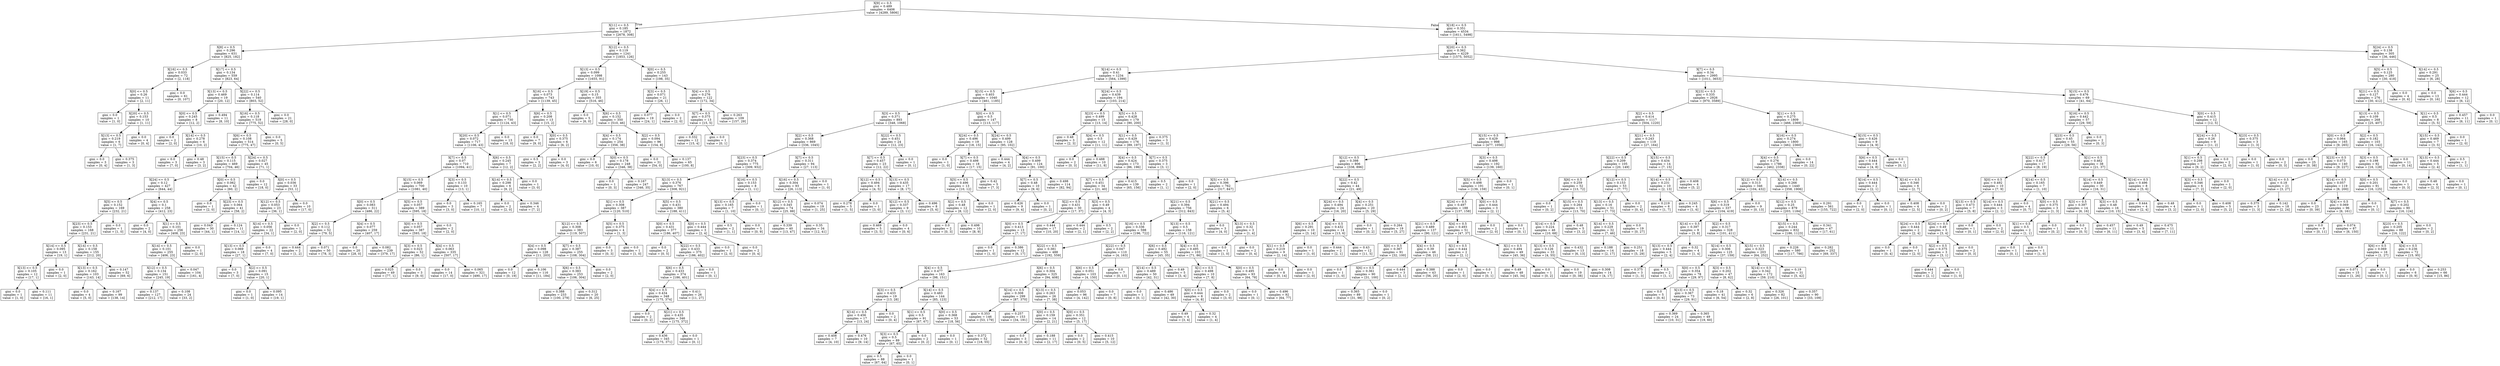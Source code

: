 digraph Tree {
node [shape=box] ;
0 [label="X[9] <= 0.5\ngini = 0.489\nsamples = 6406\nvalue = [4289, 5806]"] ;
1 [label="X[11] <= 0.5\ngini = 0.185\nsamples = 1872\nvalue = [2678, 308]"] ;
0 -> 1 [labeldistance=2.5, labelangle=45, headlabel="True"] ;
2 [label="X[8] <= 0.5\ngini = 0.296\nsamples = 631\nvalue = [825, 182]"] ;
1 -> 2 ;
3 [label="X[16] <= 0.5\ngini = 0.033\nsamples = 72\nvalue = [2, 118]"] ;
2 -> 3 ;
4 [label="X[0] <= 0.5\ngini = 0.26\nsamples = 11\nvalue = [2, 11]"] ;
3 -> 4 ;
5 [label="gini = 0.0\nsamples = 1\nvalue = [1, 0]"] ;
4 -> 5 ;
6 [label="X[20] <= 0.5\ngini = 0.153\nsamples = 10\nvalue = [1, 11]"] ;
4 -> 6 ;
7 [label="X[13] <= 0.5\ngini = 0.219\nsamples = 6\nvalue = [1, 7]"] ;
6 -> 7 ;
8 [label="gini = 0.0\nsamples = 3\nvalue = [0, 4]"] ;
7 -> 8 ;
9 [label="gini = 0.375\nsamples = 3\nvalue = [1, 3]"] ;
7 -> 9 ;
10 [label="gini = 0.0\nsamples = 4\nvalue = [0, 4]"] ;
6 -> 10 ;
11 [label="gini = 0.0\nsamples = 61\nvalue = [0, 107]"] ;
3 -> 11 ;
12 [label="X[17] <= 0.5\ngini = 0.134\nsamples = 559\nvalue = [823, 64]"] ;
2 -> 12 ;
13 [label="X[13] <= 0.5\ngini = 0.469\nsamples = 19\nvalue = [20, 12]"] ;
12 -> 13 ;
14 [label="X[0] <= 0.5\ngini = 0.245\nsamples = 8\nvalue = [12, 2]"] ;
13 -> 14 ;
15 [label="gini = 0.0\nsamples = 2\nvalue = [2, 0]"] ;
14 -> 15 ;
16 [label="X[14] <= 0.5\ngini = 0.278\nsamples = 6\nvalue = [10, 2]"] ;
14 -> 16 ;
17 [label="gini = 0.0\nsamples = 3\nvalue = [7, 0]"] ;
16 -> 17 ;
18 [label="gini = 0.48\nsamples = 3\nvalue = [3, 2]"] ;
16 -> 18 ;
19 [label="gini = 0.494\nsamples = 11\nvalue = [8, 10]"] ;
13 -> 19 ;
20 [label="X[22] <= 0.5\ngini = 0.114\nsamples = 540\nvalue = [803, 52]"] ;
12 -> 20 ;
21 [label="X[16] <= 0.5\ngini = 0.118\nsamples = 519\nvalue = [775, 52]"] ;
20 -> 21 ;
22 [label="X[6] <= 0.5\ngini = 0.108\nsamples = 514\nvalue = [775, 47]"] ;
21 -> 22 ;
23 [label="X[15] <= 0.5\ngini = 0.115\nsamples = 469\nvalue = [704, 46]"] ;
22 -> 23 ;
24 [label="X[24] <= 0.5\ngini = 0.12\nsamples = 427\nvalue = [644, 44]"] ;
23 -> 24 ;
25 [label="X[5] <= 0.5\ngini = 0.152\nsamples = 169\nvalue = [232, 21]"] ;
24 -> 25 ;
26 [label="X[23] <= 0.5\ngini = 0.153\nsamples = 168\nvalue = [231, 21]"] ;
25 -> 26 ;
27 [label="X[14] <= 0.5\ngini = 0.095\nsamples = 13\nvalue = [19, 1]"] ;
26 -> 27 ;
28 [label="X[13] <= 0.5\ngini = 0.105\nsamples = 12\nvalue = [17, 1]"] ;
27 -> 28 ;
29 [label="gini = 0.0\nsamples = 1\nvalue = [1, 0]"] ;
28 -> 29 ;
30 [label="gini = 0.111\nsamples = 11\nvalue = [16, 1]"] ;
28 -> 30 ;
31 [label="gini = 0.0\nsamples = 1\nvalue = [2, 0]"] ;
27 -> 31 ;
32 [label="X[14] <= 0.5\ngini = 0.158\nsamples = 155\nvalue = [212, 20]"] ;
26 -> 32 ;
33 [label="X[13] <= 0.5\ngini = 0.162\nsamples = 103\nvalue = [143, 14]"] ;
32 -> 33 ;
34 [label="gini = 0.0\nsamples = 4\nvalue = [5, 0]"] ;
33 -> 34 ;
35 [label="gini = 0.167\nsamples = 99\nvalue = [138, 14]"] ;
33 -> 35 ;
36 [label="gini = 0.147\nsamples = 52\nvalue = [69, 6]"] ;
32 -> 36 ;
37 [label="gini = 0.0\nsamples = 1\nvalue = [1, 0]"] ;
25 -> 37 ;
38 [label="X[4] <= 0.5\ngini = 0.1\nsamples = 258\nvalue = [412, 23]"] ;
24 -> 38 ;
39 [label="gini = 0.0\nsamples = 2\nvalue = [4, 0]"] ;
38 -> 39 ;
40 [label="X[1] <= 0.5\ngini = 0.101\nsamples = 256\nvalue = [408, 23]"] ;
38 -> 40 ;
41 [label="X[14] <= 0.5\ngini = 0.101\nsamples = 255\nvalue = [406, 23]"] ;
40 -> 41 ;
42 [label="X[12] <= 0.5\ngini = 0.134\nsamples = 151\nvalue = [245, 19]"] ;
41 -> 42 ;
43 [label="gini = 0.137\nsamples = 127\nvalue = [212, 17]"] ;
42 -> 43 ;
44 [label="gini = 0.108\nsamples = 24\nvalue = [33, 2]"] ;
42 -> 44 ;
45 [label="gini = 0.047\nsamples = 104\nvalue = [161, 4]"] ;
41 -> 45 ;
46 [label="gini = 0.0\nsamples = 1\nvalue = [2, 0]"] ;
40 -> 46 ;
47 [label="X[0] <= 0.5\ngini = 0.062\nsamples = 42\nvalue = [60, 2]"] ;
23 -> 47 ;
48 [label="gini = 0.0\nsamples = 1\nvalue = [2, 0]"] ;
47 -> 48 ;
49 [label="X[23] <= 0.5\ngini = 0.064\nsamples = 41\nvalue = [58, 2]"] ;
47 -> 49 ;
50 [label="gini = 0.043\nsamples = 30\nvalue = [44, 1]"] ;
49 -> 50 ;
51 [label="gini = 0.124\nsamples = 11\nvalue = [14, 1]"] ;
49 -> 51 ;
52 [label="X[24] <= 0.5\ngini = 0.027\nsamples = 45\nvalue = [71, 1]"] ;
22 -> 52 ;
53 [label="gini = 0.0\nsamples = 12\nvalue = [18, 0]"] ;
52 -> 53 ;
54 [label="X[0] <= 0.5\ngini = 0.036\nsamples = 33\nvalue = [53, 1]"] ;
52 -> 54 ;
55 [label="X[12] <= 0.5\ngini = 0.053\nsamples = 23\nvalue = [36, 1]"] ;
54 -> 55 ;
56 [label="X[14] <= 0.5\ngini = 0.056\nsamples = 22\nvalue = [34, 1]"] ;
55 -> 56 ;
57 [label="X[13] <= 0.5\ngini = 0.069\nsamples = 18\nvalue = [27, 1]"] ;
56 -> 57 ;
58 [label="gini = 0.0\nsamples = 3\nvalue = [7, 0]"] ;
57 -> 58 ;
59 [label="X[2] <= 0.5\ngini = 0.091\nsamples = 15\nvalue = [20, 1]"] ;
57 -> 59 ;
60 [label="gini = 0.0\nsamples = 1\nvalue = [1, 0]"] ;
59 -> 60 ;
61 [label="gini = 0.095\nsamples = 14\nvalue = [19, 1]"] ;
59 -> 61 ;
62 [label="gini = 0.0\nsamples = 4\nvalue = [7, 0]"] ;
56 -> 62 ;
63 [label="gini = 0.0\nsamples = 1\nvalue = [2, 0]"] ;
55 -> 63 ;
64 [label="gini = 0.0\nsamples = 10\nvalue = [17, 0]"] ;
54 -> 64 ;
65 [label="gini = 0.0\nsamples = 5\nvalue = [0, 5]"] ;
21 -> 65 ;
66 [label="gini = 0.0\nsamples = 21\nvalue = [28, 0]"] ;
20 -> 66 ;
67 [label="X[12] <= 0.5\ngini = 0.119\nsamples = 1241\nvalue = [1853, 126]"] ;
1 -> 67 ;
68 [label="X[13] <= 0.5\ngini = 0.099\nsamples = 1098\nvalue = [1655, 91]"] ;
67 -> 68 ;
69 [label="X[16] <= 0.5\ngini = 0.073\nsamples = 743\nvalue = [1139, 45]"] ;
68 -> 69 ;
70 [label="X[1] <= 0.5\ngini = 0.071\nsamples = 730\nvalue = [1124, 43]"] ;
69 -> 70 ;
71 [label="X[20] <= 0.5\ngini = 0.072\nsamples = 717\nvalue = [1106, 43]"] ;
70 -> 71 ;
72 [label="X[7] <= 0.5\ngini = 0.07\nsamples = 710\nvalue = [1094, 41]"] ;
71 -> 72 ;
73 [label="X[15] <= 0.5\ngini = 0.069\nsamples = 700\nvalue = [1081, 40]"] ;
72 -> 73 ;
74 [label="X[0] <= 0.5\ngini = 0.083\nsamples = 311\nvalue = [486, 22]"] ;
73 -> 74 ;
75 [label="X[2] <= 0.5\ngini = 0.112\nsamples = 52\nvalue = [79, 5]"] ;
74 -> 75 ;
76 [label="gini = 0.444\nsamples = 2\nvalue = [1, 2]"] ;
75 -> 76 ;
77 [label="gini = 0.071\nsamples = 50\nvalue = [78, 3]"] ;
75 -> 77 ;
78 [label="X[4] <= 0.5\ngini = 0.077\nsamples = 259\nvalue = [407, 17]"] ;
74 -> 78 ;
79 [label="gini = 0.0\nsamples = 20\nvalue = [28, 0]"] ;
78 -> 79 ;
80 [label="gini = 0.082\nsamples = 239\nvalue = [379, 17]"] ;
78 -> 80 ;
81 [label="X[5] <= 0.5\ngini = 0.057\nsamples = 389\nvalue = [595, 18]"] ;
73 -> 81 ;
82 [label="X[0] <= 0.5\ngini = 0.057\nsamples = 387\nvalue = [593, 18]"] ;
81 -> 82 ;
83 [label="X[3] <= 0.5\ngini = 0.023\nsamples = 52\nvalue = [86, 1]"] ;
82 -> 83 ;
84 [label="gini = 0.025\nsamples = 49\nvalue = [77, 1]"] ;
83 -> 84 ;
85 [label="gini = 0.0\nsamples = 3\nvalue = [9, 0]"] ;
83 -> 85 ;
86 [label="X[4] <= 0.5\ngini = 0.063\nsamples = 335\nvalue = [507, 17]"] ;
82 -> 86 ;
87 [label="gini = 0.0\nsamples = 14\nvalue = [17, 0]"] ;
86 -> 87 ;
88 [label="gini = 0.065\nsamples = 321\nvalue = [490, 17]"] ;
86 -> 88 ;
89 [label="gini = 0.0\nsamples = 2\nvalue = [2, 0]"] ;
81 -> 89 ;
90 [label="X[3] <= 0.5\ngini = 0.133\nsamples = 10\nvalue = [13, 1]"] ;
72 -> 90 ;
91 [label="gini = 0.0\nsamples = 3\nvalue = [3, 0]"] ;
90 -> 91 ;
92 [label="gini = 0.165\nsamples = 7\nvalue = [10, 1]"] ;
90 -> 92 ;
93 [label="X[6] <= 0.5\ngini = 0.245\nsamples = 7\nvalue = [12, 2]"] ;
71 -> 93 ;
94 [label="X[14] <= 0.5\ngini = 0.298\nsamples = 6\nvalue = [9, 2]"] ;
93 -> 94 ;
95 [label="gini = 0.0\nsamples = 2\nvalue = [2, 0]"] ;
94 -> 95 ;
96 [label="gini = 0.346\nsamples = 4\nvalue = [7, 2]"] ;
94 -> 96 ;
97 [label="gini = 0.0\nsamples = 1\nvalue = [3, 0]"] ;
93 -> 97 ;
98 [label="gini = 0.0\nsamples = 13\nvalue = [18, 0]"] ;
70 -> 98 ;
99 [label="X[6] <= 0.5\ngini = 0.208\nsamples = 13\nvalue = [15, 2]"] ;
69 -> 99 ;
100 [label="gini = 0.0\nsamples = 7\nvalue = [9, 0]"] ;
99 -> 100 ;
101 [label="X[0] <= 0.5\ngini = 0.375\nsamples = 6\nvalue = [6, 2]"] ;
99 -> 101 ;
102 [label="gini = 0.5\nsamples = 3\nvalue = [2, 2]"] ;
101 -> 102 ;
103 [label="gini = 0.0\nsamples = 3\nvalue = [4, 0]"] ;
101 -> 103 ;
104 [label="X[19] <= 0.5\ngini = 0.15\nsamples = 355\nvalue = [516, 46]"] ;
68 -> 104 ;
105 [label="gini = 0.0\nsamples = 5\nvalue = [6, 0]"] ;
104 -> 105 ;
106 [label="X[6] <= 0.5\ngini = 0.152\nsamples = 350\nvalue = [510, 46]"] ;
104 -> 106 ;
107 [label="X[4] <= 0.5\ngini = 0.174\nsamples = 254\nvalue = [356, 38]"] ;
106 -> 107 ;
108 [label="gini = 0.0\nsamples = 6\nvalue = [10, 0]"] ;
107 -> 108 ;
109 [label="X[0] <= 0.5\ngini = 0.178\nsamples = 248\nvalue = [346, 38]"] ;
107 -> 109 ;
110 [label="gini = 0.0\nsamples = 1\nvalue = [0, 3]"] ;
109 -> 110 ;
111 [label="gini = 0.167\nsamples = 247\nvalue = [346, 35]"] ;
109 -> 111 ;
112 [label="X[2] <= 0.5\ngini = 0.094\nsamples = 96\nvalue = [154, 8]"] ;
106 -> 112 ;
113 [label="gini = 0.0\nsamples = 31\nvalue = [54, 0]"] ;
112 -> 113 ;
114 [label="gini = 0.137\nsamples = 65\nvalue = [100, 8]"] ;
112 -> 114 ;
115 [label="X[0] <= 0.5\ngini = 0.255\nsamples = 143\nvalue = [198, 35]"] ;
67 -> 115 ;
116 [label="X[3] <= 0.5\ngini = 0.071\nsamples = 21\nvalue = [26, 1]"] ;
115 -> 116 ;
117 [label="gini = 0.077\nsamples = 19\nvalue = [24, 1]"] ;
116 -> 117 ;
118 [label="gini = 0.0\nsamples = 2\nvalue = [2, 0]"] ;
116 -> 118 ;
119 [label="X[4] <= 0.5\ngini = 0.276\nsamples = 122\nvalue = [172, 34]"] ;
115 -> 119 ;
120 [label="X[7] <= 0.5\ngini = 0.375\nsamples = 13\nvalue = [15, 5]"] ;
119 -> 120 ;
121 [label="gini = 0.332\nsamples = 12\nvalue = [15, 4]"] ;
120 -> 121 ;
122 [label="gini = 0.0\nsamples = 1\nvalue = [0, 1]"] ;
120 -> 122 ;
123 [label="gini = 0.263\nsamples = 109\nvalue = [157, 29]"] ;
119 -> 123 ;
124 [label="X[18] <= 0.5\ngini = 0.351\nsamples = 4534\nvalue = [1611, 5498]"] ;
0 -> 124 [labeldistance=2.5, labelangle=-45, headlabel="False"] ;
125 [label="X[20] <= 0.5\ngini = 0.362\nsamples = 4229\nvalue = [1575, 5052]"] ;
124 -> 125 ;
126 [label="X[14] <= 0.5\ngini = 0.41\nsamples = 1234\nvalue = [564, 1399]"] ;
125 -> 126 ;
127 [label="X[15] <= 0.5\ngini = 0.403\nsamples = 1040\nvalue = [461, 1185]"] ;
126 -> 127 ;
128 [label="X[3] <= 0.5\ngini = 0.371\nsamples = 893\nvalue = [348, 1068]"] ;
127 -> 128 ;
129 [label="X[2] <= 0.5\ngini = 0.368\nsamples = 869\nvalue = [336, 1045]"] ;
128 -> 129 ;
130 [label="X[23] <= 0.5\ngini = 0.374\nsamples = 775\nvalue = [309, 932]"] ;
129 -> 130 ;
131 [label="X[13] <= 0.5\ngini = 0.376\nsamples = 767\nvalue = [308, 921]"] ;
130 -> 131 ;
132 [label="X[1] <= 0.5\ngini = 0.308\nsamples = 387\nvalue = [120, 510]"] ;
131 -> 132 ;
133 [label="X[12] <= 0.5\ngini = 0.308\nsamples = 383\nvalue = [119, 507]"] ;
132 -> 133 ;
134 [label="X[4] <= 0.5\ngini = 0.098\nsamples = 128\nvalue = [11, 203]"] ;
133 -> 134 ;
135 [label="gini = 0.0\nsamples = 12\nvalue = [0, 19]"] ;
134 -> 135 ;
136 [label="gini = 0.106\nsamples = 116\nvalue = [11, 184]"] ;
134 -> 136 ;
137 [label="X[7] <= 0.5\ngini = 0.387\nsamples = 255\nvalue = [108, 304]"] ;
133 -> 137 ;
138 [label="X[6] <= 0.5\ngini = 0.383\nsamples = 253\nvalue = [106, 304]"] ;
137 -> 138 ;
139 [label="gini = 0.388\nsamples = 233\nvalue = [100, 279]"] ;
138 -> 139 ;
140 [label="gini = 0.312\nsamples = 20\nvalue = [6, 25]"] ;
138 -> 140 ;
141 [label="gini = 0.0\nsamples = 2\nvalue = [2, 0]"] ;
137 -> 141 ;
142 [label="X[5] <= 0.5\ngini = 0.375\nsamples = 4\nvalue = [1, 3]"] ;
132 -> 142 ;
143 [label="gini = 0.0\nsamples = 3\nvalue = [0, 3]"] ;
142 -> 143 ;
144 [label="gini = 0.0\nsamples = 1\nvalue = [1, 0]"] ;
142 -> 144 ;
145 [label="X[5] <= 0.5\ngini = 0.431\nsamples = 380\nvalue = [188, 411]"] ;
131 -> 145 ;
146 [label="X[0] <= 0.5\ngini = 0.431\nsamples = 377\nvalue = [186, 407]"] ;
145 -> 146 ;
147 [label="gini = 0.0\nsamples = 2\nvalue = [0, 5]"] ;
146 -> 147 ;
148 [label="X[22] <= 0.5\ngini = 0.433\nsamples = 375\nvalue = [186, 402]"] ;
146 -> 148 ;
149 [label="X[6] <= 0.5\ngini = 0.433\nsamples = 374\nvalue = [186, 401]"] ;
148 -> 149 ;
150 [label="X[4] <= 0.5\ngini = 0.434\nsamples = 348\nvalue = [175, 374]"] ;
149 -> 150 ;
151 [label="gini = 0.0\nsamples = 2\nvalue = [0, 2]"] ;
150 -> 151 ;
152 [label="X[21] <= 0.5\ngini = 0.435\nsamples = 346\nvalue = [175, 372]"] ;
150 -> 152 ;
153 [label="gini = 0.436\nsamples = 345\nvalue = [175, 371]"] ;
152 -> 153 ;
154 [label="gini = 0.0\nsamples = 1\nvalue = [0, 1]"] ;
152 -> 154 ;
155 [label="gini = 0.411\nsamples = 26\nvalue = [11, 27]"] ;
149 -> 155 ;
156 [label="gini = 0.0\nsamples = 1\nvalue = [0, 1]"] ;
148 -> 156 ;
157 [label="X[0] <= 0.5\ngini = 0.444\nsamples = 3\nvalue = [2, 4]"] ;
145 -> 157 ;
158 [label="gini = 0.0\nsamples = 1\nvalue = [2, 0]"] ;
157 -> 158 ;
159 [label="gini = 0.0\nsamples = 2\nvalue = [0, 4]"] ;
157 -> 159 ;
160 [label="X[16] <= 0.5\ngini = 0.153\nsamples = 8\nvalue = [1, 11]"] ;
130 -> 160 ;
161 [label="X[13] <= 0.5\ngini = 0.165\nsamples = 7\nvalue = [1, 10]"] ;
160 -> 161 ;
162 [label="gini = 0.5\nsamples = 2\nvalue = [1, 1]"] ;
161 -> 162 ;
163 [label="gini = 0.0\nsamples = 5\nvalue = [0, 9]"] ;
161 -> 163 ;
164 [label="gini = 0.0\nsamples = 1\nvalue = [0, 1]"] ;
160 -> 164 ;
165 [label="X[7] <= 0.5\ngini = 0.311\nsamples = 94\nvalue = [27, 113]"] ;
129 -> 165 ;
166 [label="X[16] <= 0.5\ngini = 0.304\nsamples = 93\nvalue = [26, 113]"] ;
165 -> 166 ;
167 [label="X[12] <= 0.5\ngini = 0.345\nsamples = 74\nvalue = [25, 88]"] ;
166 -> 167 ;
168 [label="gini = 0.339\nsamples = 40\nvalue = [13, 47]"] ;
167 -> 168 ;
169 [label="gini = 0.35\nsamples = 34\nvalue = [12, 41]"] ;
167 -> 169 ;
170 [label="gini = 0.074\nsamples = 19\nvalue = [1, 25]"] ;
166 -> 170 ;
171 [label="gini = 0.0\nsamples = 1\nvalue = [1, 0]"] ;
165 -> 171 ;
172 [label="X[22] <= 0.5\ngini = 0.451\nsamples = 24\nvalue = [12, 23]"] ;
128 -> 172 ;
173 [label="X[7] <= 0.5\ngini = 0.457\nsamples = 23\nvalue = [12, 22]"] ;
172 -> 173 ;
174 [label="X[12] <= 0.5\ngini = 0.494\nsamples = 6\nvalue = [4, 5]"] ;
173 -> 174 ;
175 [label="gini = 0.278\nsamples = 5\nvalue = [1, 5]"] ;
174 -> 175 ;
176 [label="gini = 0.0\nsamples = 1\nvalue = [3, 0]"] ;
174 -> 176 ;
177 [label="X[13] <= 0.5\ngini = 0.435\nsamples = 17\nvalue = [8, 17]"] ;
173 -> 177 ;
178 [label="X[12] <= 0.5\ngini = 0.337\nsamples = 9\nvalue = [3, 11]"] ;
177 -> 178 ;
179 [label="gini = 0.469\nsamples = 5\nvalue = [3, 5]"] ;
178 -> 179 ;
180 [label="gini = 0.0\nsamples = 4\nvalue = [0, 6]"] ;
178 -> 180 ;
181 [label="gini = 0.496\nsamples = 8\nvalue = [5, 6]"] ;
177 -> 181 ;
182 [label="gini = 0.0\nsamples = 1\nvalue = [0, 1]"] ;
172 -> 182 ;
183 [label="X[0] <= 0.5\ngini = 0.5\nsamples = 147\nvalue = [113, 117]"] ;
127 -> 183 ;
184 [label="X[24] <= 0.5\ngini = 0.496\nsamples = 19\nvalue = [18, 15]"] ;
183 -> 184 ;
185 [label="gini = 0.0\nsamples = 1\nvalue = [1, 0]"] ;
184 -> 185 ;
186 [label="X[7] <= 0.5\ngini = 0.498\nsamples = 18\nvalue = [17, 15]"] ;
184 -> 186 ;
187 [label="X[5] <= 0.5\ngini = 0.496\nsamples = 13\nvalue = [10, 12]"] ;
186 -> 187 ;
188 [label="X[2] <= 0.5\ngini = 0.48\nsamples = 12\nvalue = [8, 12]"] ;
187 -> 188 ;
189 [label="gini = 0.0\nsamples = 2\nvalue = [0, 3]"] ;
188 -> 189 ;
190 [label="gini = 0.498\nsamples = 10\nvalue = [8, 9]"] ;
188 -> 190 ;
191 [label="gini = 0.0\nsamples = 1\nvalue = [2, 0]"] ;
187 -> 191 ;
192 [label="gini = 0.42\nsamples = 5\nvalue = [7, 3]"] ;
186 -> 192 ;
193 [label="X[24] <= 0.5\ngini = 0.499\nsamples = 128\nvalue = [95, 102]"] ;
183 -> 193 ;
194 [label="gini = 0.444\nsamples = 4\nvalue = [4, 2]"] ;
193 -> 194 ;
195 [label="X[4] <= 0.5\ngini = 0.499\nsamples = 124\nvalue = [91, 100]"] ;
193 -> 195 ;
196 [label="X[7] <= 0.5\ngini = 0.48\nsamples = 10\nvalue = [9, 6]"] ;
195 -> 196 ;
197 [label="gini = 0.426\nsamples = 9\nvalue = [9, 4]"] ;
196 -> 197 ;
198 [label="gini = 0.0\nsamples = 1\nvalue = [0, 2]"] ;
196 -> 198 ;
199 [label="gini = 0.498\nsamples = 114\nvalue = [82, 94]"] ;
195 -> 199 ;
200 [label="X[24] <= 0.5\ngini = 0.439\nsamples = 194\nvalue = [103, 214]"] ;
126 -> 200 ;
201 [label="X[23] <= 0.5\ngini = 0.499\nsamples = 15\nvalue = [13, 14]"] ;
200 -> 201 ;
202 [label="gini = 0.48\nsamples = 3\nvalue = [2, 3]"] ;
201 -> 202 ;
203 [label="X[4] <= 0.5\ngini = 0.5\nsamples = 12\nvalue = [11, 11]"] ;
201 -> 203 ;
204 [label="gini = 0.0\nsamples = 2\nvalue = [0, 3]"] ;
203 -> 204 ;
205 [label="gini = 0.488\nsamples = 10\nvalue = [11, 8]"] ;
203 -> 205 ;
206 [label="X[5] <= 0.5\ngini = 0.428\nsamples = 179\nvalue = [90, 200]"] ;
200 -> 206 ;
207 [label="X[1] <= 0.5\ngini = 0.429\nsamples = 176\nvalue = [89, 197]"] ;
206 -> 207 ;
208 [label="X[4] <= 0.5\ngini = 0.424\nsamples = 173\nvalue = [86, 196]"] ;
207 -> 208 ;
209 [label="X[7] <= 0.5\ngini = 0.451\nsamples = 34\nvalue = [21, 40]"] ;
208 -> 209 ;
210 [label="X[2] <= 0.5\ngini = 0.431\nsamples = 30\nvalue = [17, 37]"] ;
209 -> 210 ;
211 [label="X[0] <= 0.5\ngini = 0.413\nsamples = 13\nvalue = [7, 17]"] ;
210 -> 211 ;
212 [label="gini = 0.0\nsamples = 1\nvalue = [1, 0]"] ;
211 -> 212 ;
213 [label="gini = 0.386\nsamples = 12\nvalue = [6, 17]"] ;
211 -> 213 ;
214 [label="gini = 0.444\nsamples = 17\nvalue = [10, 20]"] ;
210 -> 214 ;
215 [label="X[3] <= 0.5\ngini = 0.49\nsamples = 4\nvalue = [4, 3]"] ;
209 -> 215 ;
216 [label="gini = 0.444\nsamples = 2\nvalue = [2, 1]"] ;
215 -> 216 ;
217 [label="gini = 0.5\nsamples = 2\nvalue = [2, 2]"] ;
215 -> 217 ;
218 [label="gini = 0.415\nsamples = 139\nvalue = [65, 156]"] ;
208 -> 218 ;
219 [label="X[7] <= 0.5\ngini = 0.375\nsamples = 3\nvalue = [3, 1]"] ;
207 -> 219 ;
220 [label="gini = 0.5\nsamples = 2\nvalue = [1, 1]"] ;
219 -> 220 ;
221 [label="gini = 0.0\nsamples = 1\nvalue = [2, 0]"] ;
219 -> 221 ;
222 [label="gini = 0.375\nsamples = 3\nvalue = [1, 3]"] ;
206 -> 222 ;
223 [label="X[7] <= 0.5\ngini = 0.34\nsamples = 2995\nvalue = [1011, 3653]"] ;
125 -> 223 ;
224 [label="X[23] <= 0.5\ngini = 0.335\nsamples = 2926\nvalue = [970, 3589]"] ;
223 -> 224 ;
225 [label="X[2] <= 0.5\ngini = 0.414\nsamples = 1117\nvalue = [504, 1220]"] ;
224 -> 225 ;
226 [label="X[15] <= 0.5\ngini = 0.429\nsamples = 998\nvalue = [477, 1056]"] ;
225 -> 226 ;
227 [label="X[12] <= 0.5\ngini = 0.398\nsamples = 806\nvalue = [338, 896]"] ;
226 -> 227 ;
228 [label="X[5] <= 0.5\ngini = 0.396\nsamples = 762\nvalue = [317, 847]"] ;
227 -> 228 ;
229 [label="X[21] <= 0.5\ngini = 0.394\nsamples = 756\nvalue = [312, 843]"] ;
228 -> 229 ;
230 [label="X[16] <= 0.5\ngini = 0.336\nsamples = 598\nvalue = [196, 722]"] ;
229 -> 230 ;
231 [label="X[22] <= 0.5\ngini = 0.381\nsamples = 488\nvalue = [192, 559]"] ;
230 -> 231 ;
232 [label="X[4] <= 0.5\ngini = 0.477\nsamples = 163\nvalue = [98, 151]"] ;
231 -> 232 ;
233 [label="X[3] <= 0.5\ngini = 0.433\nsamples = 19\nvalue = [13, 28]"] ;
232 -> 233 ;
234 [label="X[14] <= 0.5\ngini = 0.456\nsamples = 17\nvalue = [13, 24]"] ;
233 -> 234 ;
235 [label="gini = 0.408\nsamples = 7\nvalue = [4, 10]"] ;
234 -> 235 ;
236 [label="gini = 0.476\nsamples = 10\nvalue = [9, 14]"] ;
234 -> 236 ;
237 [label="gini = 0.0\nsamples = 2\nvalue = [0, 4]"] ;
233 -> 237 ;
238 [label="X[14] <= 0.5\ngini = 0.483\nsamples = 144\nvalue = [85, 123]"] ;
232 -> 238 ;
239 [label="X[1] <= 0.5\ngini = 0.5\nsamples = 91\nvalue = [67, 67]"] ;
238 -> 239 ;
240 [label="X[3] <= 0.5\ngini = 0.5\nsamples = 89\nvalue = [67, 65]"] ;
239 -> 240 ;
241 [label="gini = 0.5\nsamples = 88\nvalue = [67, 64]"] ;
240 -> 241 ;
242 [label="gini = 0.0\nsamples = 1\nvalue = [0, 1]"] ;
240 -> 242 ;
243 [label="gini = 0.0\nsamples = 2\nvalue = [0, 2]"] ;
239 -> 243 ;
244 [label="X[0] <= 0.5\ngini = 0.368\nsamples = 53\nvalue = [18, 56]"] ;
238 -> 244 ;
245 [label="gini = 0.0\nsamples = 1\nvalue = [0, 1]"] ;
244 -> 245 ;
246 [label="gini = 0.372\nsamples = 52\nvalue = [18, 55]"] ;
244 -> 246 ;
247 [label="X[6] <= 0.5\ngini = 0.304\nsamples = 325\nvalue = [94, 408]"] ;
231 -> 247 ;
248 [label="X[14] <= 0.5\ngini = 0.308\nsamples = 299\nvalue = [87, 370]"] ;
247 -> 248 ;
249 [label="gini = 0.353\nsamples = 146\nvalue = [53, 179]"] ;
248 -> 249 ;
250 [label="gini = 0.257\nsamples = 153\nvalue = [34, 191]"] ;
248 -> 250 ;
251 [label="X[13] <= 0.5\ngini = 0.263\nsamples = 26\nvalue = [7, 38]"] ;
247 -> 251 ;
252 [label="X[0] <= 0.5\ngini = 0.159\nsamples = 14\nvalue = [2, 21]"] ;
251 -> 252 ;
253 [label="gini = 0.0\nsamples = 3\nvalue = [0, 4]"] ;
252 -> 253 ;
254 [label="gini = 0.188\nsamples = 11\nvalue = [2, 17]"] ;
252 -> 254 ;
255 [label="X[0] <= 0.5\ngini = 0.351\nsamples = 12\nvalue = [5, 17]"] ;
251 -> 255 ;
256 [label="gini = 0.0\nsamples = 2\nvalue = [0, 5]"] ;
255 -> 256 ;
257 [label="gini = 0.415\nsamples = 10\nvalue = [5, 12]"] ;
255 -> 257 ;
258 [label="X[22] <= 0.5\ngini = 0.047\nsamples = 110\nvalue = [4, 163]"] ;
230 -> 258 ;
259 [label="X[6] <= 0.5\ngini = 0.051\nsamples = 103\nvalue = [4, 150]"] ;
258 -> 259 ;
260 [label="gini = 0.053\nsamples = 96\nvalue = [4, 142]"] ;
259 -> 260 ;
261 [label="gini = 0.0\nsamples = 7\nvalue = [0, 8]"] ;
259 -> 261 ;
262 [label="gini = 0.0\nsamples = 7\nvalue = [0, 13]"] ;
258 -> 262 ;
263 [label="X[13] <= 0.5\ngini = 0.5\nsamples = 158\nvalue = [116, 121]"] ;
229 -> 263 ;
264 [label="X[6] <= 0.5\ngini = 0.492\nsamples = 55\nvalue = [45, 35]"] ;
263 -> 264 ;
265 [label="X[14] <= 0.5\ngini = 0.489\nsamples = 50\nvalue = [42, 31]"] ;
264 -> 265 ;
266 [label="gini = 0.0\nsamples = 1\nvalue = [0, 1]"] ;
265 -> 266 ;
267 [label="gini = 0.486\nsamples = 49\nvalue = [42, 30]"] ;
265 -> 267 ;
268 [label="gini = 0.49\nsamples = 5\nvalue = [3, 4]"] ;
264 -> 268 ;
269 [label="X[4] <= 0.5\ngini = 0.495\nsamples = 103\nvalue = [71, 86]"] ;
263 -> 269 ;
270 [label="X[1] <= 0.5\ngini = 0.498\nsamples = 10\nvalue = [7, 8]"] ;
269 -> 270 ;
271 [label="X[0] <= 0.5\ngini = 0.444\nsamples = 8\nvalue = [4, 8]"] ;
270 -> 271 ;
272 [label="gini = 0.49\nsamples = 4\nvalue = [3, 4]"] ;
271 -> 272 ;
273 [label="gini = 0.32\nsamples = 4\nvalue = [1, 4]"] ;
271 -> 273 ;
274 [label="gini = 0.0\nsamples = 2\nvalue = [3, 0]"] ;
270 -> 274 ;
275 [label="X[0] <= 0.5\ngini = 0.495\nsamples = 93\nvalue = [64, 78]"] ;
269 -> 275 ;
276 [label="gini = 0.0\nsamples = 1\nvalue = [0, 1]"] ;
275 -> 276 ;
277 [label="gini = 0.496\nsamples = 92\nvalue = [64, 77]"] ;
275 -> 277 ;
278 [label="X[21] <= 0.5\ngini = 0.494\nsamples = 6\nvalue = [5, 4]"] ;
228 -> 278 ;
279 [label="gini = 0.0\nsamples = 3\nvalue = [4, 0]"] ;
278 -> 279 ;
280 [label="X[13] <= 0.5\ngini = 0.32\nsamples = 3\nvalue = [1, 4]"] ;
278 -> 280 ;
281 [label="gini = 0.0\nsamples = 1\nvalue = [1, 0]"] ;
280 -> 281 ;
282 [label="gini = 0.0\nsamples = 2\nvalue = [0, 4]"] ;
280 -> 282 ;
283 [label="X[22] <= 0.5\ngini = 0.42\nsamples = 44\nvalue = [21, 49]"] ;
227 -> 283 ;
284 [label="X[24] <= 0.5\ngini = 0.494\nsamples = 24\nvalue = [16, 20]"] ;
283 -> 284 ;
285 [label="X[6] <= 0.5\ngini = 0.291\nsamples = 10\nvalue = [3, 14]"] ;
284 -> 285 ;
286 [label="X[1] <= 0.5\ngini = 0.219\nsamples = 9\nvalue = [2, 14]"] ;
285 -> 286 ;
287 [label="gini = 0.0\nsamples = 8\nvalue = [0, 14]"] ;
286 -> 287 ;
288 [label="gini = 0.0\nsamples = 1\nvalue = [2, 0]"] ;
286 -> 288 ;
289 [label="gini = 0.0\nsamples = 1\nvalue = [1, 0]"] ;
285 -> 289 ;
290 [label="X[4] <= 0.5\ngini = 0.432\nsamples = 14\nvalue = [13, 6]"] ;
284 -> 290 ;
291 [label="gini = 0.444\nsamples = 2\nvalue = [2, 1]"] ;
290 -> 291 ;
292 [label="gini = 0.43\nsamples = 12\nvalue = [11, 5]"] ;
290 -> 292 ;
293 [label="X[4] <= 0.5\ngini = 0.251\nsamples = 20\nvalue = [5, 29]"] ;
283 -> 293 ;
294 [label="gini = 0.0\nsamples = 1\nvalue = [0, 2]"] ;
293 -> 294 ;
295 [label="gini = 0.264\nsamples = 19\nvalue = [5, 27]"] ;
293 -> 295 ;
296 [label="X[3] <= 0.5\ngini = 0.498\nsamples = 192\nvalue = [139, 160]"] ;
226 -> 296 ;
297 [label="X[5] <= 0.5\ngini = 0.498\nsamples = 191\nvalue = [139, 159]"] ;
296 -> 297 ;
298 [label="X[24] <= 0.5\ngini = 0.497\nsamples = 188\nvalue = [137, 158]"] ;
297 -> 298 ;
299 [label="X[21] <= 0.5\ngini = 0.489\nsamples = 137\nvalue = [90, 121]"] ;
298 -> 299 ;
300 [label="X[0] <= 0.5\ngini = 0.367\nsamples = 91\nvalue = [32, 100]"] ;
299 -> 300 ;
301 [label="gini = 0.0\nsamples = 1\nvalue = [1, 0]"] ;
300 -> 301 ;
302 [label="X[6] <= 0.5\ngini = 0.361\nsamples = 90\nvalue = [31, 100]"] ;
300 -> 302 ;
303 [label="gini = 0.365\nsamples = 89\nvalue = [31, 98]"] ;
302 -> 303 ;
304 [label="gini = 0.0\nsamples = 1\nvalue = [0, 2]"] ;
302 -> 304 ;
305 [label="X[4] <= 0.5\ngini = 0.39\nsamples = 46\nvalue = [58, 21]"] ;
299 -> 305 ;
306 [label="gini = 0.444\nsamples = 3\nvalue = [2, 1]"] ;
305 -> 306 ;
307 [label="gini = 0.388\nsamples = 43\nvalue = [56, 20]"] ;
305 -> 307 ;
308 [label="X[4] <= 0.5\ngini = 0.493\nsamples = 51\nvalue = [47, 37]"] ;
298 -> 308 ;
309 [label="X[1] <= 0.5\ngini = 0.444\nsamples = 2\nvalue = [2, 1]"] ;
308 -> 309 ;
310 [label="gini = 0.0\nsamples = 1\nvalue = [2, 0]"] ;
309 -> 310 ;
311 [label="gini = 0.0\nsamples = 1\nvalue = [0, 1]"] ;
309 -> 311 ;
312 [label="X[1] <= 0.5\ngini = 0.494\nsamples = 49\nvalue = [45, 36]"] ;
308 -> 312 ;
313 [label="gini = 0.49\nsamples = 48\nvalue = [45, 34]"] ;
312 -> 313 ;
314 [label="gini = 0.0\nsamples = 1\nvalue = [0, 2]"] ;
312 -> 314 ;
315 [label="X[0] <= 0.5\ngini = 0.444\nsamples = 3\nvalue = [2, 1]"] ;
297 -> 315 ;
316 [label="gini = 0.0\nsamples = 2\nvalue = [2, 0]"] ;
315 -> 316 ;
317 [label="gini = 0.0\nsamples = 1\nvalue = [0, 1]"] ;
315 -> 317 ;
318 [label="gini = 0.0\nsamples = 1\nvalue = [0, 1]"] ;
296 -> 318 ;
319 [label="X[21] <= 0.5\ngini = 0.243\nsamples = 119\nvalue = [27, 164]"] ;
225 -> 319 ;
320 [label="X[22] <= 0.5\ngini = 0.209\nsamples = 105\nvalue = [20, 149]"] ;
319 -> 320 ;
321 [label="X[6] <= 0.5\ngini = 0.259\nsamples = 52\nvalue = [13, 72]"] ;
320 -> 321 ;
322 [label="gini = 0.0\nsamples = 1\nvalue = [0, 2]"] ;
321 -> 322 ;
323 [label="X[15] <= 0.5\ngini = 0.264\nsamples = 51\nvalue = [13, 70]"] ;
321 -> 323 ;
324 [label="X[14] <= 0.5\ngini = 0.224\nsamples = 46\nvalue = [10, 68]"] ;
323 -> 324 ;
325 [label="X[13] <= 0.5\ngini = 0.126\nsamples = 33\nvalue = [4, 55]"] ;
324 -> 325 ;
326 [label="gini = 0.0\nsamples = 19\nvalue = [0, 38]"] ;
325 -> 326 ;
327 [label="gini = 0.308\nsamples = 14\nvalue = [4, 17]"] ;
325 -> 327 ;
328 [label="gini = 0.432\nsamples = 13\nvalue = [6, 13]"] ;
324 -> 328 ;
329 [label="gini = 0.48\nsamples = 5\nvalue = [3, 2]"] ;
323 -> 329 ;
330 [label="X[12] <= 0.5\ngini = 0.153\nsamples = 53\nvalue = [7, 77]"] ;
320 -> 330 ;
331 [label="X[13] <= 0.5\ngini = 0.16\nsamples = 51\nvalue = [7, 73]"] ;
330 -> 331 ;
332 [label="X[14] <= 0.5\ngini = 0.229\nsamples = 32\nvalue = [7, 46]"] ;
331 -> 332 ;
333 [label="gini = 0.188\nsamples = 14\nvalue = [2, 17]"] ;
332 -> 333 ;
334 [label="gini = 0.251\nsamples = 18\nvalue = [5, 29]"] ;
332 -> 334 ;
335 [label="gini = 0.0\nsamples = 19\nvalue = [0, 27]"] ;
331 -> 335 ;
336 [label="gini = 0.0\nsamples = 2\nvalue = [0, 4]"] ;
330 -> 336 ;
337 [label="X[15] <= 0.5\ngini = 0.434\nsamples = 14\nvalue = [7, 15]"] ;
319 -> 337 ;
338 [label="X[14] <= 0.5\ngini = 0.231\nsamples = 10\nvalue = [2, 13]"] ;
337 -> 338 ;
339 [label="gini = 0.219\nsamples = 6\nvalue = [1, 7]"] ;
338 -> 339 ;
340 [label="gini = 0.245\nsamples = 4\nvalue = [1, 6]"] ;
338 -> 340 ;
341 [label="gini = 0.408\nsamples = 4\nvalue = [5, 2]"] ;
337 -> 341 ;
342 [label="X[1] <= 0.5\ngini = 0.275\nsamples = 1809\nvalue = [466, 2369]"] ;
224 -> 342 ;
343 [label="X[16] <= 0.5\ngini = 0.274\nsamples = 1800\nvalue = [462, 2360]"] ;
342 -> 343 ;
344 [label="X[4] <= 0.5\ngini = 0.276\nsamples = 1786\nvalue = [462, 2338]"] ;
343 -> 344 ;
345 [label="X[12] <= 0.5\ngini = 0.313\nsamples = 346\nvalue = [104, 432]"] ;
344 -> 345 ;
346 [label="X[6] <= 0.5\ngini = 0.319\nsamples = 337\nvalue = [104, 419]"] ;
345 -> 346 ;
347 [label="X[14] <= 0.5\ngini = 0.397\nsamples = 9\nvalue = [3, 8]"] ;
346 -> 347 ;
348 [label="X[13] <= 0.5\ngini = 0.444\nsamples = 5\nvalue = [2, 4]"] ;
347 -> 348 ;
349 [label="gini = 0.375\nsamples = 3\nvalue = [1, 3]"] ;
348 -> 349 ;
350 [label="gini = 0.5\nsamples = 2\nvalue = [1, 1]"] ;
348 -> 350 ;
351 [label="gini = 0.32\nsamples = 4\nvalue = [1, 4]"] ;
347 -> 351 ;
352 [label="X[2] <= 0.5\ngini = 0.317\nsamples = 328\nvalue = [101, 411]"] ;
346 -> 352 ;
353 [label="X[14] <= 0.5\ngini = 0.306\nsamples = 125\nvalue = [37, 159]"] ;
352 -> 353 ;
354 [label="X[0] <= 0.5\ngini = 0.354\nsamples = 78\nvalue = [29, 97]"] ;
353 -> 354 ;
355 [label="gini = 0.0\nsamples = 5\nvalue = [0, 6]"] ;
354 -> 355 ;
356 [label="X[13] <= 0.5\ngini = 0.367\nsamples = 73\nvalue = [29, 91]"] ;
354 -> 356 ;
357 [label="gini = 0.369\nsamples = 24\nvalue = [10, 31]"] ;
356 -> 357 ;
358 [label="gini = 0.365\nsamples = 49\nvalue = [19, 60]"] ;
356 -> 358 ;
359 [label="X[3] <= 0.5\ngini = 0.202\nsamples = 47\nvalue = [8, 62]"] ;
353 -> 359 ;
360 [label="gini = 0.18\nsamples = 41\nvalue = [6, 54]"] ;
359 -> 360 ;
361 [label="gini = 0.32\nsamples = 6\nvalue = [2, 8]"] ;
359 -> 361 ;
362 [label="X[15] <= 0.5\ngini = 0.323\nsamples = 203\nvalue = [64, 252]"] ;
352 -> 362 ;
363 [label="X[14] <= 0.5\ngini = 0.342\nsamples = 172\nvalue = [59, 210]"] ;
362 -> 363 ;
364 [label="gini = 0.326\nsamples = 82\nvalue = [26, 101]"] ;
363 -> 364 ;
365 [label="gini = 0.357\nsamples = 90\nvalue = [33, 109]"] ;
363 -> 365 ;
366 [label="gini = 0.19\nsamples = 31\nvalue = [5, 42]"] ;
362 -> 366 ;
367 [label="gini = 0.0\nsamples = 9\nvalue = [0, 13]"] ;
345 -> 367 ;
368 [label="X[14] <= 0.5\ngini = 0.266\nsamples = 1440\nvalue = [358, 1906]"] ;
344 -> 368 ;
369 [label="X[12] <= 0.5\ngini = 0.25\nsamples = 879\nvalue = [203, 1184]"] ;
368 -> 369 ;
370 [label="X[15] <= 0.5\ngini = 0.244\nsamples = 832\nvalue = [186, 1123]"] ;
369 -> 370 ;
371 [label="gini = 0.226\nsamples = 580\nvalue = [117, 786]"] ;
370 -> 371 ;
372 [label="gini = 0.282\nsamples = 252\nvalue = [69, 337]"] ;
370 -> 372 ;
373 [label="gini = 0.341\nsamples = 47\nvalue = [17, 61]"] ;
369 -> 373 ;
374 [label="gini = 0.291\nsamples = 561\nvalue = [155, 722]"] ;
368 -> 374 ;
375 [label="gini = 0.0\nsamples = 14\nvalue = [0, 22]"] ;
343 -> 375 ;
376 [label="X[15] <= 0.5\ngini = 0.426\nsamples = 9\nvalue = [4, 9]"] ;
342 -> 376 ;
377 [label="X[6] <= 0.5\ngini = 0.444\nsamples = 8\nvalue = [4, 8]"] ;
376 -> 377 ;
378 [label="X[14] <= 0.5\ngini = 0.444\nsamples = 2\nvalue = [2, 1]"] ;
377 -> 378 ;
379 [label="gini = 0.0\nsamples = 1\nvalue = [2, 0]"] ;
378 -> 379 ;
380 [label="gini = 0.0\nsamples = 1\nvalue = [0, 1]"] ;
378 -> 380 ;
381 [label="X[14] <= 0.5\ngini = 0.346\nsamples = 6\nvalue = [2, 7]"] ;
377 -> 381 ;
382 [label="gini = 0.408\nsamples = 4\nvalue = [2, 5]"] ;
381 -> 382 ;
383 [label="gini = 0.0\nsamples = 2\nvalue = [0, 2]"] ;
381 -> 383 ;
384 [label="gini = 0.0\nsamples = 1\nvalue = [0, 1]"] ;
376 -> 384 ;
385 [label="X[15] <= 0.5\ngini = 0.476\nsamples = 69\nvalue = [41, 64]"] ;
223 -> 385 ;
386 [label="X[16] <= 0.5\ngini = 0.442\nsamples = 57\nvalue = [29, 59]"] ;
385 -> 386 ;
387 [label="X[23] <= 0.5\ngini = 0.45\nsamples = 55\nvalue = [29, 56]"] ;
386 -> 387 ;
388 [label="X[22] <= 0.5\ngini = 0.417\nsamples = 17\nvalue = [8, 19]"] ;
387 -> 388 ;
389 [label="X[0] <= 0.5\ngini = 0.492\nsamples = 10\nvalue = [7, 9]"] ;
388 -> 389 ;
390 [label="X[13] <= 0.5\ngini = 0.473\nsamples = 7\nvalue = [5, 8]"] ;
389 -> 390 ;
391 [label="X[24] <= 0.5\ngini = 0.444\nsamples = 2\nvalue = [2, 4]"] ;
390 -> 391 ;
392 [label="gini = 0.0\nsamples = 1\nvalue = [0, 4]"] ;
391 -> 392 ;
393 [label="gini = 0.0\nsamples = 1\nvalue = [2, 0]"] ;
391 -> 393 ;
394 [label="X[24] <= 0.5\ngini = 0.49\nsamples = 5\nvalue = [3, 4]"] ;
390 -> 394 ;
395 [label="X[2] <= 0.5\ngini = 0.375\nsamples = 3\nvalue = [3, 1]"] ;
394 -> 395 ;
396 [label="gini = 0.444\nsamples = 2\nvalue = [2, 1]"] ;
395 -> 396 ;
397 [label="gini = 0.0\nsamples = 1\nvalue = [1, 0]"] ;
395 -> 397 ;
398 [label="gini = 0.0\nsamples = 2\nvalue = [0, 3]"] ;
394 -> 398 ;
399 [label="X[14] <= 0.5\ngini = 0.444\nsamples = 3\nvalue = [2, 1]"] ;
389 -> 399 ;
400 [label="gini = 0.0\nsamples = 1\nvalue = [0, 1]"] ;
399 -> 400 ;
401 [label="gini = 0.0\nsamples = 2\nvalue = [2, 0]"] ;
399 -> 401 ;
402 [label="X[14] <= 0.5\ngini = 0.165\nsamples = 7\nvalue = [1, 10]"] ;
388 -> 402 ;
403 [label="gini = 0.0\nsamples = 4\nvalue = [0, 7]"] ;
402 -> 403 ;
404 [label="X[0] <= 0.5\ngini = 0.375\nsamples = 3\nvalue = [1, 3]"] ;
402 -> 404 ;
405 [label="X[1] <= 0.5\ngini = 0.5\nsamples = 2\nvalue = [1, 1]"] ;
404 -> 405 ;
406 [label="gini = 0.0\nsamples = 1\nvalue = [0, 1]"] ;
405 -> 406 ;
407 [label="gini = 0.0\nsamples = 1\nvalue = [1, 0]"] ;
405 -> 407 ;
408 [label="gini = 0.0\nsamples = 1\nvalue = [0, 2]"] ;
404 -> 408 ;
409 [label="X[1] <= 0.5\ngini = 0.462\nsamples = 38\nvalue = [21, 37]"] ;
387 -> 409 ;
410 [label="X[14] <= 0.5\ngini = 0.449\nsamples = 30\nvalue = [16, 31]"] ;
409 -> 410 ;
411 [label="X[3] <= 0.5\ngini = 0.397\nsamples = 14\nvalue = [6, 16]"] ;
410 -> 411 ;
412 [label="gini = 0.0\nsamples = 3\nvalue = [0, 5]"] ;
411 -> 412 ;
413 [label="gini = 0.457\nsamples = 11\nvalue = [6, 11]"] ;
411 -> 413 ;
414 [label="X[3] <= 0.5\ngini = 0.48\nsamples = 16\nvalue = [10, 15]"] ;
410 -> 414 ;
415 [label="gini = 0.49\nsamples = 5\nvalue = [3, 4]"] ;
414 -> 415 ;
416 [label="gini = 0.475\nsamples = 11\nvalue = [7, 11]"] ;
414 -> 416 ;
417 [label="X[14] <= 0.5\ngini = 0.496\nsamples = 8\nvalue = [5, 6]"] ;
409 -> 417 ;
418 [label="gini = 0.444\nsamples = 4\nvalue = [2, 4]"] ;
417 -> 418 ;
419 [label="gini = 0.48\nsamples = 4\nvalue = [3, 2]"] ;
417 -> 419 ;
420 [label="gini = 0.0\nsamples = 2\nvalue = [0, 3]"] ;
386 -> 420 ;
421 [label="X[0] <= 0.5\ngini = 0.415\nsamples = 12\nvalue = [12, 5]"] ;
385 -> 421 ;
422 [label="X[24] <= 0.5\ngini = 0.26\nsamples = 9\nvalue = [11, 2]"] ;
421 -> 422 ;
423 [label="X[1] <= 0.5\ngini = 0.298\nsamples = 7\nvalue = [9, 2]"] ;
422 -> 423 ;
424 [label="X[3] <= 0.5\ngini = 0.346\nsamples = 6\nvalue = [7, 2]"] ;
423 -> 424 ;
425 [label="gini = 0.0\nsamples = 1\nvalue = [2, 0]"] ;
424 -> 425 ;
426 [label="gini = 0.408\nsamples = 5\nvalue = [5, 2]"] ;
424 -> 426 ;
427 [label="gini = 0.0\nsamples = 1\nvalue = [2, 0]"] ;
423 -> 427 ;
428 [label="gini = 0.0\nsamples = 2\nvalue = [2, 0]"] ;
422 -> 428 ;
429 [label="X[23] <= 0.5\ngini = 0.375\nsamples = 3\nvalue = [1, 3]"] ;
421 -> 429 ;
430 [label="gini = 0.0\nsamples = 1\nvalue = [1, 0]"] ;
429 -> 430 ;
431 [label="gini = 0.0\nsamples = 2\nvalue = [0, 3]"] ;
429 -> 431 ;
432 [label="X[24] <= 0.5\ngini = 0.138\nsamples = 305\nvalue = [36, 446]"] ;
124 -> 432 ;
433 [label="X[5] <= 0.5\ngini = 0.125\nsamples = 280\nvalue = [30, 418]"] ;
432 -> 433 ;
434 [label="X[21] <= 0.5\ngini = 0.127\nsamples = 276\nvalue = [30, 412]"] ;
433 -> 434 ;
435 [label="X[13] <= 0.5\ngini = 0.109\nsamples = 268\nvalue = [25, 407]"] ;
434 -> 435 ;
436 [label="X[0] <= 0.5\ngini = 0.064\nsamples = 165\nvalue = [9, 265]"] ;
435 -> 436 ;
437 [label="gini = 0.0\nsamples = 25\nvalue = [0, 38]"] ;
436 -> 437 ;
438 [label="X[23] <= 0.5\ngini = 0.073\nsamples = 140\nvalue = [9, 227]"] ;
436 -> 438 ;
439 [label="X[14] <= 0.5\ngini = 0.18\nsamples = 21\nvalue = [3, 27]"] ;
438 -> 439 ;
440 [label="gini = 0.375\nsamples = 3\nvalue = [1, 3]"] ;
439 -> 440 ;
441 [label="gini = 0.142\nsamples = 18\nvalue = [2, 24]"] ;
439 -> 441 ;
442 [label="X[14] <= 0.5\ngini = 0.057\nsamples = 119\nvalue = [6, 200]"] ;
438 -> 442 ;
443 [label="gini = 0.0\nsamples = 23\nvalue = [0, 39]"] ;
442 -> 443 ;
444 [label="X[4] <= 0.5\ngini = 0.069\nsamples = 96\nvalue = [6, 161]"] ;
442 -> 444 ;
445 [label="gini = 0.0\nsamples = 9\nvalue = [0, 11]"] ;
444 -> 445 ;
446 [label="gini = 0.074\nsamples = 87\nvalue = [6, 150]"] ;
444 -> 446 ;
447 [label="X[2] <= 0.5\ngini = 0.182\nsamples = 103\nvalue = [16, 142]"] ;
435 -> 447 ;
448 [label="X[3] <= 0.5\ngini = 0.198\nsamples = 92\nvalue = [16, 128]"] ;
447 -> 448 ;
449 [label="X[0] <= 0.5\ngini = 0.201\nsamples = 91\nvalue = [16, 125]"] ;
448 -> 449 ;
450 [label="gini = 0.0\nsamples = 1\nvalue = [0, 1]"] ;
449 -> 450 ;
451 [label="X[7] <= 0.5\ngini = 0.202\nsamples = 90\nvalue = [16, 124]"] ;
449 -> 451 ;
452 [label="X[23] <= 0.5\ngini = 0.205\nsamples = 88\nvalue = [16, 122]"] ;
451 -> 452 ;
453 [label="X[6] <= 0.5\ngini = 0.069\nsamples = 16\nvalue = [1, 27]"] ;
452 -> 453 ;
454 [label="gini = 0.071\nsamples = 15\nvalue = [1, 26]"] ;
453 -> 454 ;
455 [label="gini = 0.0\nsamples = 1\nvalue = [0, 1]"] ;
453 -> 455 ;
456 [label="X[4] <= 0.5\ngini = 0.236\nsamples = 72\nvalue = [15, 95]"] ;
452 -> 456 ;
457 [label="gini = 0.0\nsamples = 6\nvalue = [0, 9]"] ;
456 -> 457 ;
458 [label="gini = 0.253\nsamples = 66\nvalue = [15, 86]"] ;
456 -> 458 ;
459 [label="gini = 0.0\nsamples = 2\nvalue = [0, 2]"] ;
451 -> 459 ;
460 [label="gini = 0.0\nsamples = 1\nvalue = [0, 3]"] ;
448 -> 460 ;
461 [label="gini = 0.0\nsamples = 11\nvalue = [0, 14]"] ;
447 -> 461 ;
462 [label="X[1] <= 0.5\ngini = 0.5\nsamples = 8\nvalue = [5, 5]"] ;
434 -> 462 ;
463 [label="X[15] <= 0.5\ngini = 0.469\nsamples = 7\nvalue = [3, 5]"] ;
462 -> 463 ;
464 [label="X[13] <= 0.5\ngini = 0.444\nsamples = 5\nvalue = [2, 4]"] ;
463 -> 464 ;
465 [label="gini = 0.48\nsamples = 4\nvalue = [2, 3]"] ;
464 -> 465 ;
466 [label="gini = 0.0\nsamples = 1\nvalue = [0, 1]"] ;
464 -> 466 ;
467 [label="gini = 0.5\nsamples = 2\nvalue = [1, 1]"] ;
463 -> 467 ;
468 [label="gini = 0.0\nsamples = 1\nvalue = [2, 0]"] ;
462 -> 468 ;
469 [label="gini = 0.0\nsamples = 4\nvalue = [0, 6]"] ;
433 -> 469 ;
470 [label="X[14] <= 0.5\ngini = 0.291\nsamples = 25\nvalue = [6, 28]"] ;
432 -> 470 ;
471 [label="gini = 0.0\nsamples = 13\nvalue = [0, 16]"] ;
470 -> 471 ;
472 [label="X[6] <= 0.5\ngini = 0.444\nsamples = 12\nvalue = [6, 12]"] ;
470 -> 472 ;
473 [label="gini = 0.457\nsamples = 11\nvalue = [6, 11]"] ;
472 -> 473 ;
474 [label="gini = 0.0\nsamples = 1\nvalue = [0, 1]"] ;
472 -> 474 ;
}